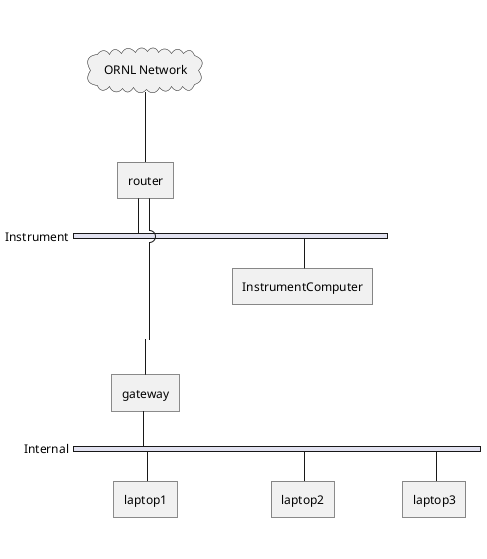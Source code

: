 @startuml
nwdiag {
    ORNL [ shape = cloud, description = "ORNL Network"];
    ORNL -- router;

    network Instrument {
        router
        InstrumentComputer
    }
    
    router -- gateway;

    network Internal {
        gateway
        laptop1
        laptop2
        laptop3
    }
}
@enduml

